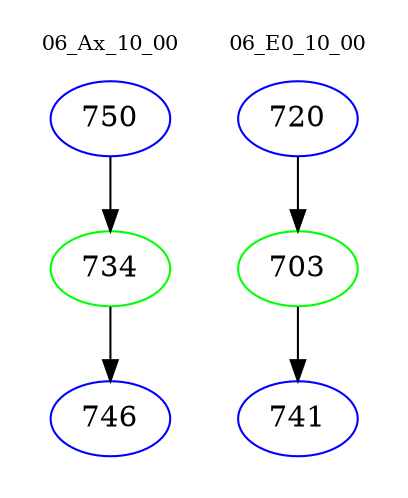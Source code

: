digraph{
subgraph cluster_0 {
color = white
label = "06_Ax_10_00";
fontsize=10;
T0_750 [label="750", color="blue"]
T0_750 -> T0_734 [color="black"]
T0_734 [label="734", color="green"]
T0_734 -> T0_746 [color="black"]
T0_746 [label="746", color="blue"]
}
subgraph cluster_1 {
color = white
label = "06_E0_10_00";
fontsize=10;
T1_720 [label="720", color="blue"]
T1_720 -> T1_703 [color="black"]
T1_703 [label="703", color="green"]
T1_703 -> T1_741 [color="black"]
T1_741 [label="741", color="blue"]
}
}
